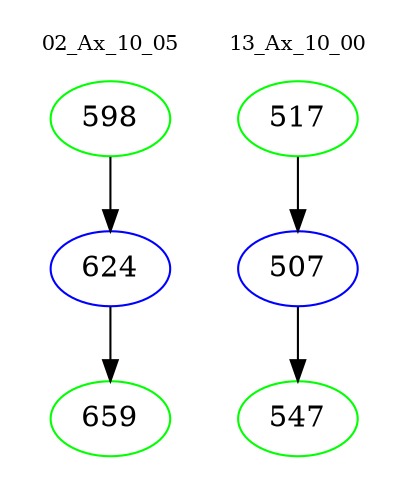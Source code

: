 digraph{
subgraph cluster_0 {
color = white
label = "02_Ax_10_05";
fontsize=10;
T0_598 [label="598", color="green"]
T0_598 -> T0_624 [color="black"]
T0_624 [label="624", color="blue"]
T0_624 -> T0_659 [color="black"]
T0_659 [label="659", color="green"]
}
subgraph cluster_1 {
color = white
label = "13_Ax_10_00";
fontsize=10;
T1_517 [label="517", color="green"]
T1_517 -> T1_507 [color="black"]
T1_507 [label="507", color="blue"]
T1_507 -> T1_547 [color="black"]
T1_547 [label="547", color="green"]
}
}

